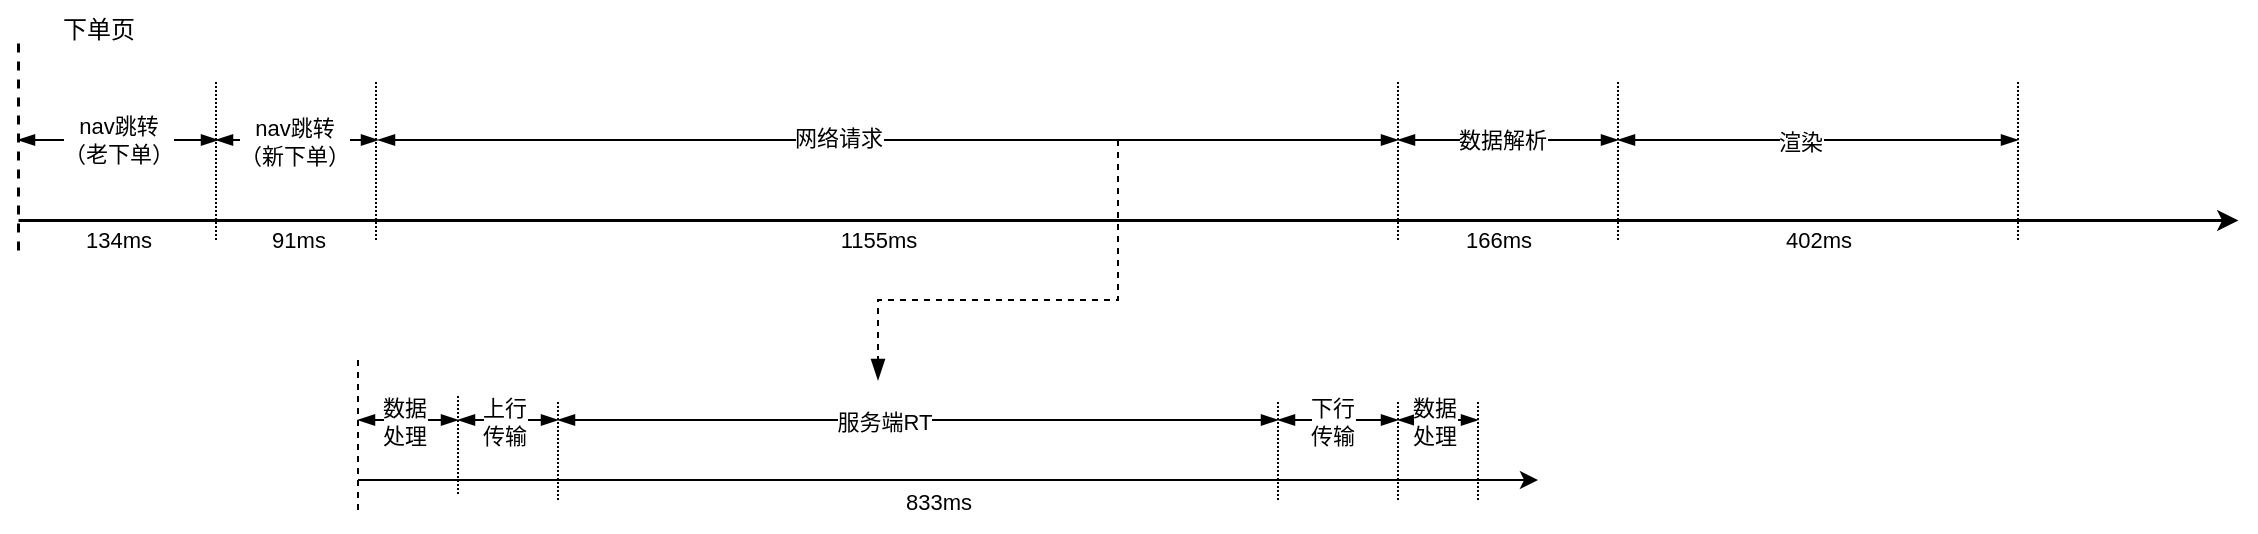 <mxfile version="21.3.7" type="github">
  <diagram name="第 1 页" id="zv0hZ1pUz-NZyimYSmIn">
    <mxGraphModel dx="1360" dy="771" grid="1" gridSize="10" guides="1" tooltips="1" connect="1" arrows="1" fold="1" page="1" pageScale="1" pageWidth="827" pageHeight="1169" math="0" shadow="0">
      <root>
        <mxCell id="0" />
        <mxCell id="1" parent="0" />
        <mxCell id="o813ytDK2k7jlP3teLi5-3" value="" style="endArrow=classic;html=1;rounded=0;strokeWidth=1.5;" edge="1" parent="1">
          <mxGeometry width="50" height="50" relative="1" as="geometry">
            <mxPoint x="40" y="560" as="sourcePoint" />
            <mxPoint x="1150" y="560" as="targetPoint" />
          </mxGeometry>
        </mxCell>
        <mxCell id="o813ytDK2k7jlP3teLi5-5" value="" style="endArrow=none;dashed=1;html=1;rounded=0;strokeWidth=1.5;" edge="1" parent="1">
          <mxGeometry width="50" height="50" relative="1" as="geometry">
            <mxPoint x="40" y="575" as="sourcePoint" />
            <mxPoint x="40" y="470" as="targetPoint" />
          </mxGeometry>
        </mxCell>
        <mxCell id="o813ytDK2k7jlP3teLi5-7" value="" style="endArrow=none;dashed=1;html=1;rounded=0;strokeWidth=1;dashPattern=1 1;" edge="1" parent="1">
          <mxGeometry width="50" height="50" relative="1" as="geometry">
            <mxPoint x="139" y="570" as="sourcePoint" />
            <mxPoint x="139" y="490" as="targetPoint" />
          </mxGeometry>
        </mxCell>
        <mxCell id="o813ytDK2k7jlP3teLi5-8" value="" style="endArrow=none;dashed=1;html=1;rounded=0;strokeWidth=1;dashPattern=1 1;" edge="1" parent="1">
          <mxGeometry width="50" height="50" relative="1" as="geometry">
            <mxPoint x="219" y="570" as="sourcePoint" />
            <mxPoint x="219" y="490" as="targetPoint" />
          </mxGeometry>
        </mxCell>
        <mxCell id="o813ytDK2k7jlP3teLi5-9" value="" style="endArrow=none;dashed=1;html=1;rounded=0;strokeWidth=1;dashPattern=1 1;" edge="1" parent="1">
          <mxGeometry width="50" height="50" relative="1" as="geometry">
            <mxPoint x="730" y="570" as="sourcePoint" />
            <mxPoint x="730" y="490" as="targetPoint" />
          </mxGeometry>
        </mxCell>
        <mxCell id="o813ytDK2k7jlP3teLi5-10" value="" style="endArrow=none;dashed=1;html=1;rounded=0;strokeWidth=1;dashPattern=1 1;" edge="1" parent="1">
          <mxGeometry width="50" height="50" relative="1" as="geometry">
            <mxPoint x="840" y="570" as="sourcePoint" />
            <mxPoint x="840" y="490" as="targetPoint" />
          </mxGeometry>
        </mxCell>
        <mxCell id="o813ytDK2k7jlP3teLi5-11" value="" style="endArrow=none;dashed=1;html=1;rounded=0;strokeWidth=1;dashPattern=1 1;" edge="1" parent="1">
          <mxGeometry width="50" height="50" relative="1" as="geometry">
            <mxPoint x="1040" y="570" as="sourcePoint" />
            <mxPoint x="1040" y="490" as="targetPoint" />
          </mxGeometry>
        </mxCell>
        <mxCell id="o813ytDK2k7jlP3teLi5-12" value="" style="endArrow=blockThin;startArrow=blockThin;html=1;rounded=0;endFill=1;startFill=1;" edge="1" parent="1">
          <mxGeometry width="50" height="50" relative="1" as="geometry">
            <mxPoint x="40" y="520" as="sourcePoint" />
            <mxPoint x="140" y="520" as="targetPoint" />
          </mxGeometry>
        </mxCell>
        <mxCell id="o813ytDK2k7jlP3teLi5-17" value="nav跳转&lt;br&gt;（老下单）" style="edgeLabel;html=1;align=center;verticalAlign=middle;resizable=0;points=[];" vertex="1" connectable="0" parent="o813ytDK2k7jlP3teLi5-12">
          <mxGeometry x="-0.011" y="1" relative="1" as="geometry">
            <mxPoint y="1" as="offset" />
          </mxGeometry>
        </mxCell>
        <mxCell id="o813ytDK2k7jlP3teLi5-13" value="" style="endArrow=blockThin;startArrow=blockThin;html=1;rounded=0;endFill=1;startFill=1;" edge="1" parent="1">
          <mxGeometry width="50" height="50" relative="1" as="geometry">
            <mxPoint x="139" y="520" as="sourcePoint" />
            <mxPoint x="220" y="520" as="targetPoint" />
          </mxGeometry>
        </mxCell>
        <mxCell id="o813ytDK2k7jlP3teLi5-19" value="nav跳转&lt;br&gt;（新下单）" style="edgeLabel;html=1;align=center;verticalAlign=middle;resizable=0;points=[];" vertex="1" connectable="0" parent="o813ytDK2k7jlP3teLi5-13">
          <mxGeometry x="0.074" relative="1" as="geometry">
            <mxPoint x="-5" y="1" as="offset" />
          </mxGeometry>
        </mxCell>
        <mxCell id="o813ytDK2k7jlP3teLi5-14" value="" style="endArrow=blockThin;startArrow=blockThin;html=1;rounded=0;endFill=1;startFill=1;" edge="1" parent="1">
          <mxGeometry width="50" height="50" relative="1" as="geometry">
            <mxPoint x="220" y="520" as="sourcePoint" />
            <mxPoint x="730" y="520" as="targetPoint" />
          </mxGeometry>
        </mxCell>
        <mxCell id="o813ytDK2k7jlP3teLi5-20" value="网络请求" style="edgeLabel;html=1;align=center;verticalAlign=middle;resizable=0;points=[];" vertex="1" connectable="0" parent="o813ytDK2k7jlP3teLi5-14">
          <mxGeometry x="-0.1" y="2" relative="1" as="geometry">
            <mxPoint y="1" as="offset" />
          </mxGeometry>
        </mxCell>
        <mxCell id="o813ytDK2k7jlP3teLi5-15" value="" style="endArrow=blockThin;startArrow=blockThin;html=1;rounded=0;endFill=1;startFill=1;" edge="1" parent="1">
          <mxGeometry width="50" height="50" relative="1" as="geometry">
            <mxPoint x="730" y="520" as="sourcePoint" />
            <mxPoint x="840" y="520" as="targetPoint" />
          </mxGeometry>
        </mxCell>
        <mxCell id="o813ytDK2k7jlP3teLi5-21" value="数据解析" style="edgeLabel;html=1;align=center;verticalAlign=middle;resizable=0;points=[];" vertex="1" connectable="0" parent="o813ytDK2k7jlP3teLi5-15">
          <mxGeometry x="-0.064" y="1" relative="1" as="geometry">
            <mxPoint y="1" as="offset" />
          </mxGeometry>
        </mxCell>
        <mxCell id="o813ytDK2k7jlP3teLi5-16" value="" style="endArrow=blockThin;startArrow=blockThin;html=1;rounded=0;endFill=1;startFill=1;" edge="1" parent="1">
          <mxGeometry width="50" height="50" relative="1" as="geometry">
            <mxPoint x="840" y="520" as="sourcePoint" />
            <mxPoint x="1040" y="520" as="targetPoint" />
          </mxGeometry>
        </mxCell>
        <mxCell id="o813ytDK2k7jlP3teLi5-22" value="渲染" style="edgeLabel;html=1;align=center;verticalAlign=middle;resizable=0;points=[];" vertex="1" connectable="0" parent="o813ytDK2k7jlP3teLi5-16">
          <mxGeometry x="-0.095" relative="1" as="geometry">
            <mxPoint y="1" as="offset" />
          </mxGeometry>
        </mxCell>
        <mxCell id="o813ytDK2k7jlP3teLi5-23" value="" style="endArrow=classic;html=1;rounded=0;strokeWidth=1;" edge="1" parent="1">
          <mxGeometry width="50" height="50" relative="1" as="geometry">
            <mxPoint x="210" y="690" as="sourcePoint" />
            <mxPoint x="800" y="690" as="targetPoint" />
          </mxGeometry>
        </mxCell>
        <mxCell id="o813ytDK2k7jlP3teLi5-24" value="" style="endArrow=none;dashed=1;html=1;rounded=0;strokeWidth=1;" edge="1" parent="1">
          <mxGeometry width="50" height="50" relative="1" as="geometry">
            <mxPoint x="210" y="705" as="sourcePoint" />
            <mxPoint x="210" y="630" as="targetPoint" />
          </mxGeometry>
        </mxCell>
        <mxCell id="o813ytDK2k7jlP3teLi5-27" value="" style="endArrow=none;dashed=1;html=1;rounded=0;strokeWidth=1;dashPattern=1 1;" edge="1" parent="1">
          <mxGeometry width="50" height="50" relative="1" as="geometry">
            <mxPoint x="260" y="697" as="sourcePoint" />
            <mxPoint x="260" y="647" as="targetPoint" />
          </mxGeometry>
        </mxCell>
        <mxCell id="o813ytDK2k7jlP3teLi5-28" value="" style="endArrow=none;dashed=1;html=1;rounded=0;strokeWidth=1;dashPattern=1 1;" edge="1" parent="1">
          <mxGeometry width="50" height="50" relative="1" as="geometry">
            <mxPoint x="770" y="700" as="sourcePoint" />
            <mxPoint x="770" y="650" as="targetPoint" />
          </mxGeometry>
        </mxCell>
        <mxCell id="o813ytDK2k7jlP3teLi5-29" value="" style="endArrow=none;dashed=1;html=1;rounded=0;strokeWidth=1;dashPattern=1 1;" edge="1" parent="1">
          <mxGeometry width="50" height="50" relative="1" as="geometry">
            <mxPoint x="310" y="700" as="sourcePoint" />
            <mxPoint x="310" y="650" as="targetPoint" />
          </mxGeometry>
        </mxCell>
        <mxCell id="o813ytDK2k7jlP3teLi5-30" value="" style="endArrow=none;dashed=1;html=1;rounded=0;strokeWidth=1;dashPattern=1 1;" edge="1" parent="1">
          <mxGeometry width="50" height="50" relative="1" as="geometry">
            <mxPoint x="670" y="700" as="sourcePoint" />
            <mxPoint x="670" y="650" as="targetPoint" />
          </mxGeometry>
        </mxCell>
        <mxCell id="o813ytDK2k7jlP3teLi5-31" value="" style="endArrow=none;dashed=1;html=1;rounded=0;strokeWidth=1;dashPattern=1 1;" edge="1" parent="1">
          <mxGeometry width="50" height="50" relative="1" as="geometry">
            <mxPoint x="730" y="700" as="sourcePoint" />
            <mxPoint x="730" y="650" as="targetPoint" />
          </mxGeometry>
        </mxCell>
        <mxCell id="o813ytDK2k7jlP3teLi5-32" value="" style="endArrow=blockThin;startArrow=blockThin;html=1;rounded=0;endFill=1;startFill=1;" edge="1" parent="1">
          <mxGeometry width="50" height="50" relative="1" as="geometry">
            <mxPoint x="210" y="660" as="sourcePoint" />
            <mxPoint x="260" y="660" as="targetPoint" />
          </mxGeometry>
        </mxCell>
        <mxCell id="o813ytDK2k7jlP3teLi5-33" value="数据&lt;br&gt;处理" style="edgeLabel;html=1;align=center;verticalAlign=middle;resizable=0;points=[];" vertex="1" connectable="0" parent="o813ytDK2k7jlP3teLi5-32">
          <mxGeometry x="-0.095" relative="1" as="geometry">
            <mxPoint y="1" as="offset" />
          </mxGeometry>
        </mxCell>
        <mxCell id="o813ytDK2k7jlP3teLi5-34" value="" style="endArrow=blockThin;startArrow=blockThin;html=1;rounded=0;endFill=1;startFill=1;" edge="1" parent="1">
          <mxGeometry width="50" height="50" relative="1" as="geometry">
            <mxPoint x="260" y="660" as="sourcePoint" />
            <mxPoint x="310" y="660" as="targetPoint" />
          </mxGeometry>
        </mxCell>
        <mxCell id="o813ytDK2k7jlP3teLi5-35" value="上行&lt;br&gt;传输" style="edgeLabel;html=1;align=center;verticalAlign=middle;resizable=0;points=[];" vertex="1" connectable="0" parent="o813ytDK2k7jlP3teLi5-34">
          <mxGeometry x="-0.095" relative="1" as="geometry">
            <mxPoint y="1" as="offset" />
          </mxGeometry>
        </mxCell>
        <mxCell id="o813ytDK2k7jlP3teLi5-36" value="" style="endArrow=blockThin;startArrow=blockThin;html=1;rounded=0;endFill=1;startFill=1;" edge="1" parent="1">
          <mxGeometry width="50" height="50" relative="1" as="geometry">
            <mxPoint x="310" y="660" as="sourcePoint" />
            <mxPoint x="670" y="660" as="targetPoint" />
          </mxGeometry>
        </mxCell>
        <mxCell id="o813ytDK2k7jlP3teLi5-37" value="服务端RT" style="edgeLabel;html=1;align=center;verticalAlign=middle;resizable=0;points=[];" vertex="1" connectable="0" parent="o813ytDK2k7jlP3teLi5-36">
          <mxGeometry x="-0.095" relative="1" as="geometry">
            <mxPoint y="1" as="offset" />
          </mxGeometry>
        </mxCell>
        <mxCell id="o813ytDK2k7jlP3teLi5-38" value="" style="endArrow=blockThin;startArrow=blockThin;html=1;rounded=0;endFill=1;startFill=1;" edge="1" parent="1">
          <mxGeometry width="50" height="50" relative="1" as="geometry">
            <mxPoint x="670" y="660" as="sourcePoint" />
            <mxPoint x="730" y="660" as="targetPoint" />
          </mxGeometry>
        </mxCell>
        <mxCell id="o813ytDK2k7jlP3teLi5-39" value="下行&lt;br&gt;传输" style="edgeLabel;html=1;align=center;verticalAlign=middle;resizable=0;points=[];" vertex="1" connectable="0" parent="o813ytDK2k7jlP3teLi5-38">
          <mxGeometry x="-0.095" relative="1" as="geometry">
            <mxPoint y="1" as="offset" />
          </mxGeometry>
        </mxCell>
        <mxCell id="o813ytDK2k7jlP3teLi5-40" value="" style="endArrow=blockThin;startArrow=blockThin;html=1;rounded=0;endFill=1;startFill=1;" edge="1" parent="1">
          <mxGeometry width="50" height="50" relative="1" as="geometry">
            <mxPoint x="730" y="660" as="sourcePoint" />
            <mxPoint x="770" y="660" as="targetPoint" />
          </mxGeometry>
        </mxCell>
        <mxCell id="o813ytDK2k7jlP3teLi5-41" value="数据&lt;br&gt;处理" style="edgeLabel;html=1;align=center;verticalAlign=middle;resizable=0;points=[];" vertex="1" connectable="0" parent="o813ytDK2k7jlP3teLi5-40">
          <mxGeometry x="-0.095" relative="1" as="geometry">
            <mxPoint y="1" as="offset" />
          </mxGeometry>
        </mxCell>
        <mxCell id="o813ytDK2k7jlP3teLi5-42" value="" style="edgeStyle=segmentEdgeStyle;endArrow=blockThin;html=1;curved=0;rounded=0;endSize=8;startSize=8;sourcePerimeterSpacing=0;targetPerimeterSpacing=0;dashed=1;endFill=1;" edge="1" parent="1">
          <mxGeometry width="100" relative="1" as="geometry">
            <mxPoint x="590" y="520" as="sourcePoint" />
            <mxPoint x="470" y="640" as="targetPoint" />
            <Array as="points">
              <mxPoint x="590" y="600" />
              <mxPoint x="470" y="600" />
            </Array>
          </mxGeometry>
        </mxCell>
        <mxCell id="o813ytDK2k7jlP3teLi5-43" value="下单页" style="text;html=1;align=center;verticalAlign=middle;resizable=0;points=[];autosize=1;strokeColor=none;fillColor=none;" vertex="1" parent="1">
          <mxGeometry x="50" y="450" width="60" height="30" as="geometry" />
        </mxCell>
        <mxCell id="o813ytDK2k7jlP3teLi5-44" value="&lt;font style=&quot;font-size: 11px;&quot;&gt;134ms&lt;/font&gt;" style="text;html=1;align=center;verticalAlign=middle;resizable=0;points=[];autosize=1;strokeColor=none;fillColor=none;" vertex="1" parent="1">
          <mxGeometry x="60" y="555" width="60" height="30" as="geometry" />
        </mxCell>
        <mxCell id="o813ytDK2k7jlP3teLi5-45" value="&lt;font style=&quot;font-size: 11px;&quot;&gt;91ms&lt;/font&gt;" style="text;html=1;align=center;verticalAlign=middle;resizable=0;points=[];autosize=1;strokeColor=none;fillColor=none;" vertex="1" parent="1">
          <mxGeometry x="155" y="555" width="50" height="30" as="geometry" />
        </mxCell>
        <mxCell id="o813ytDK2k7jlP3teLi5-46" value="&lt;font style=&quot;font-size: 11px;&quot;&gt;1155ms&lt;/font&gt;" style="text;html=1;align=center;verticalAlign=middle;resizable=0;points=[];autosize=1;strokeColor=none;fillColor=none;" vertex="1" parent="1">
          <mxGeometry x="435" y="555" width="70" height="30" as="geometry" />
        </mxCell>
        <mxCell id="o813ytDK2k7jlP3teLi5-47" value="&lt;font style=&quot;font-size: 11px;&quot;&gt;166ms&lt;/font&gt;" style="text;html=1;align=center;verticalAlign=middle;resizable=0;points=[];autosize=1;strokeColor=none;fillColor=none;" vertex="1" parent="1">
          <mxGeometry x="750" y="555" width="60" height="30" as="geometry" />
        </mxCell>
        <mxCell id="o813ytDK2k7jlP3teLi5-48" value="&lt;font style=&quot;font-size: 11px;&quot;&gt;402ms&lt;/font&gt;" style="text;html=1;align=center;verticalAlign=middle;resizable=0;points=[];autosize=1;strokeColor=none;fillColor=none;" vertex="1" parent="1">
          <mxGeometry x="910" y="555" width="60" height="30" as="geometry" />
        </mxCell>
        <mxCell id="o813ytDK2k7jlP3teLi5-49" value="&lt;font style=&quot;font-size: 11px;&quot;&gt;833ms&lt;/font&gt;" style="text;html=1;align=center;verticalAlign=middle;resizable=0;points=[];autosize=1;strokeColor=none;fillColor=none;" vertex="1" parent="1">
          <mxGeometry x="470" y="686" width="60" height="30" as="geometry" />
        </mxCell>
      </root>
    </mxGraphModel>
  </diagram>
</mxfile>

